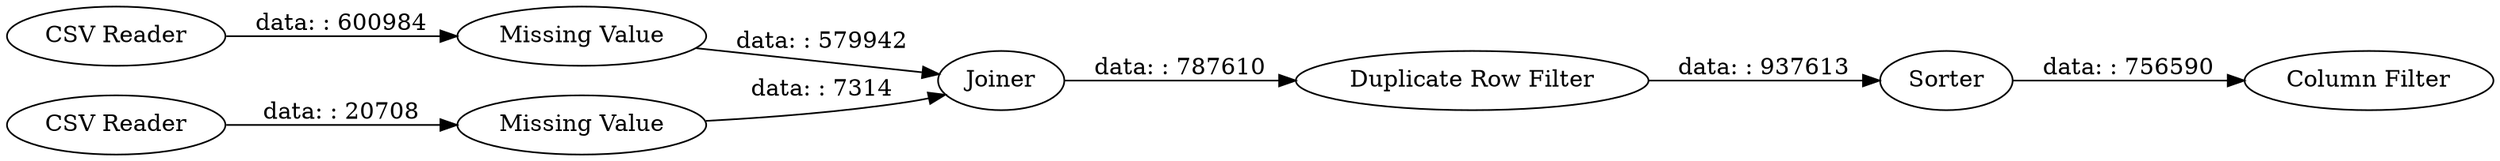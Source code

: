 digraph {
	"5633362699128330307_2" [label="CSV Reader"]
	"5633362699128330307_5" [label=Joiner]
	"5633362699128330307_7" [label=Sorter]
	"5633362699128330307_4" [label="Missing Value"]
	"5633362699128330307_3" [label="Missing Value"]
	"5633362699128330307_1" [label="CSV Reader"]
	"5633362699128330307_6" [label="Duplicate Row Filter"]
	"5633362699128330307_8" [label="Column Filter"]
	"5633362699128330307_6" -> "5633362699128330307_7" [label="data: : 937613"]
	"5633362699128330307_1" -> "5633362699128330307_3" [label="data: : 20708"]
	"5633362699128330307_2" -> "5633362699128330307_4" [label="data: : 600984"]
	"5633362699128330307_7" -> "5633362699128330307_8" [label="data: : 756590"]
	"5633362699128330307_5" -> "5633362699128330307_6" [label="data: : 787610"]
	"5633362699128330307_4" -> "5633362699128330307_5" [label="data: : 579942"]
	"5633362699128330307_3" -> "5633362699128330307_5" [label="data: : 7314"]
	rankdir=LR
}
